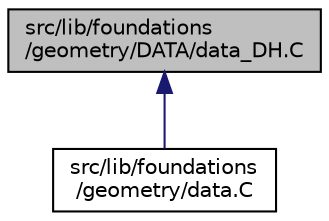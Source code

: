digraph "src/lib/foundations/geometry/DATA/data_DH.C"
{
  edge [fontname="Helvetica",fontsize="10",labelfontname="Helvetica",labelfontsize="10"];
  node [fontname="Helvetica",fontsize="10",shape=record];
  Node1 [label="src/lib/foundations\l/geometry/DATA/data_DH.C",height=0.2,width=0.4,color="black", fillcolor="grey75", style="filled", fontcolor="black"];
  Node1 -> Node2 [dir="back",color="midnightblue",fontsize="10",style="solid",fontname="Helvetica"];
  Node2 [label="src/lib/foundations\l/geometry/data.C",height=0.2,width=0.4,color="black", fillcolor="white", style="filled",URL="$d7/d94/data_8_c.html"];
}
